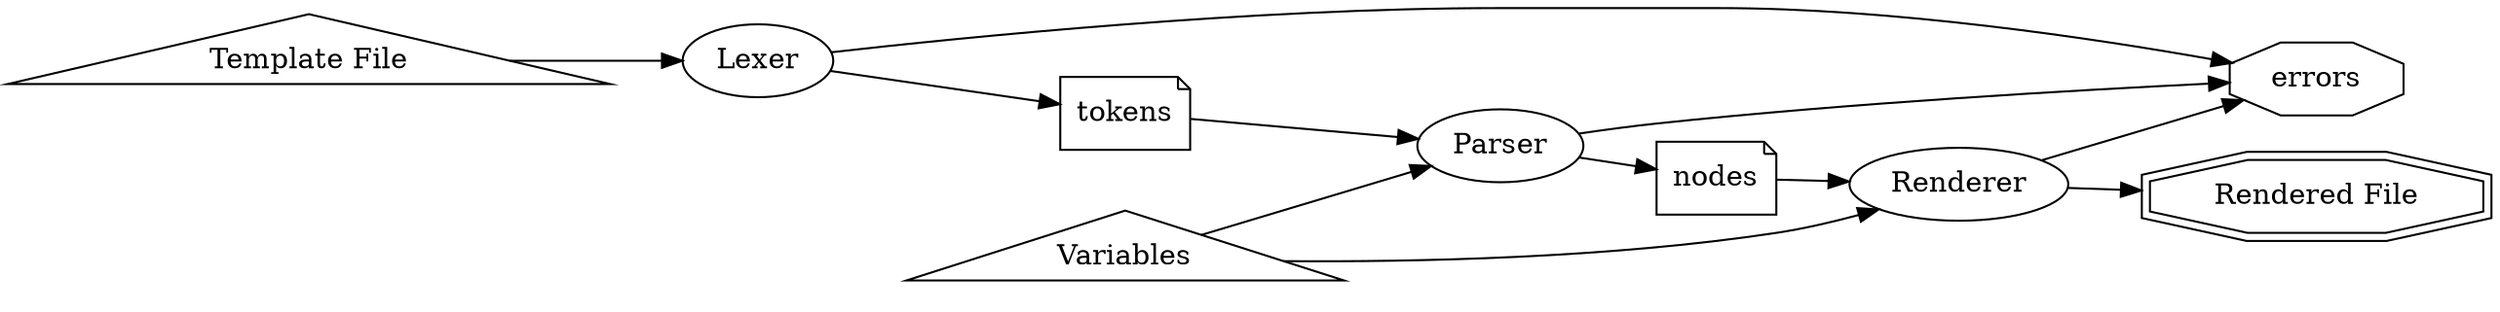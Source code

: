 digraph {
    graph[rankdir="LR"]

    text [label="Template File", shape="triangle"]
    symbols [label="Variables", shape="triangle"]
    output [label="Rendered File", shape="doubleoctagon"]
    errors [shape="octagon"]

    tokens [shape="note"]
    nodes [shape="note"]

    text -> Lexer
    Lexer -> tokens

    tokens -> Parser
    symbols -> Parser
    Parser -> nodes

    nodes -> Renderer
    symbols -> Renderer

    Renderer -> output

    Lexer -> errors
    Parser -> errors
    Renderer -> errors
}